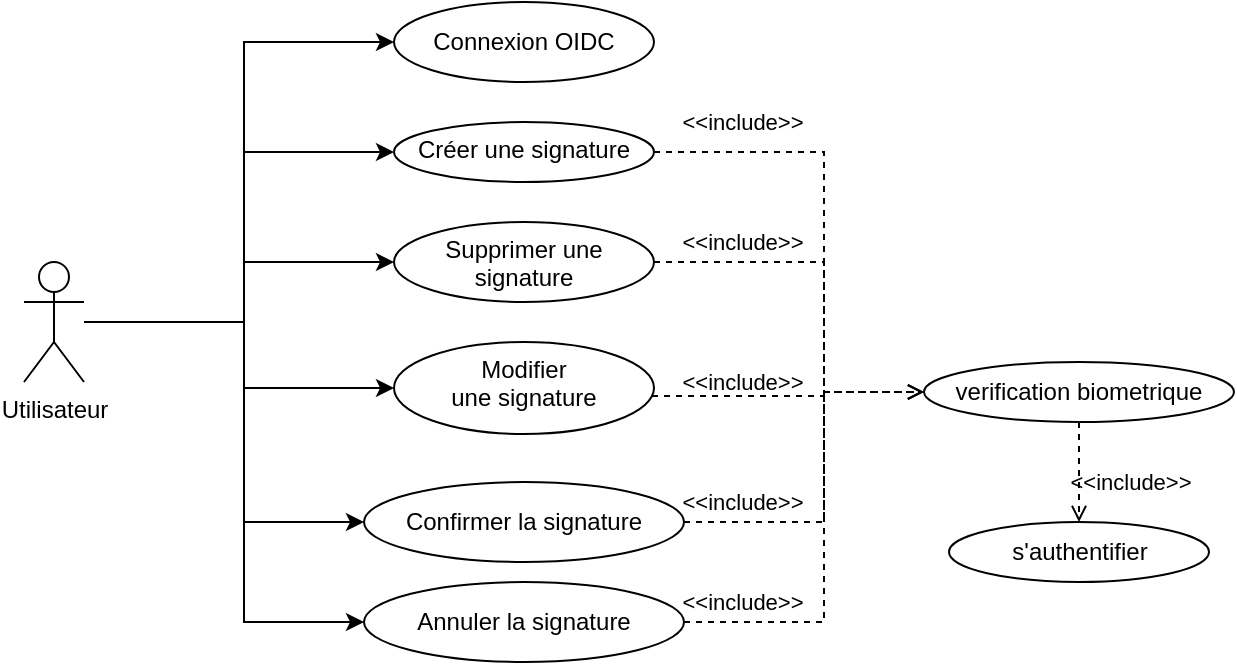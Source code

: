 <mxfile>
    <diagram id="hBYfkIDJyAZiBYt0TRTX" name="Page-1">
        <mxGraphModel dx="280" dy="179" grid="1" gridSize="10" guides="1" tooltips="1" connect="1" arrows="1" fold="1" page="1" pageScale="1" pageWidth="850" pageHeight="1100" math="0" shadow="0">
            <root>
                <mxCell id="0"/>
                <mxCell id="1" parent="0"/>
                <mxCell id="11" style="edgeStyle=orthogonalEdgeStyle;html=1;entryX=0;entryY=0.5;entryDx=0;entryDy=0;rounded=0;" parent="1" source="2" target="3" edge="1">
                    <mxGeometry relative="1" as="geometry">
                        <Array as="points">
                            <mxPoint x="170" y="300"/>
                            <mxPoint x="170" y="160"/>
                        </Array>
                    </mxGeometry>
                </mxCell>
                <mxCell id="12" style="edgeStyle=orthogonalEdgeStyle;html=1;entryX=0;entryY=0.5;entryDx=0;entryDy=0;rounded=0;" parent="1" source="2" target="5" edge="1">
                    <mxGeometry relative="1" as="geometry">
                        <Array as="points">
                            <mxPoint x="170" y="300"/>
                            <mxPoint x="170" y="215"/>
                        </Array>
                    </mxGeometry>
                </mxCell>
                <mxCell id="13" style="edgeStyle=orthogonalEdgeStyle;html=1;entryX=0;entryY=0.5;entryDx=0;entryDy=0;rounded=0;" parent="1" source="2" target="7" edge="1">
                    <mxGeometry relative="1" as="geometry">
                        <Array as="points">
                            <mxPoint x="170" y="300"/>
                            <mxPoint x="170" y="270"/>
                        </Array>
                    </mxGeometry>
                </mxCell>
                <mxCell id="14" style="edgeStyle=orthogonalEdgeStyle;html=1;entryX=0;entryY=0.5;entryDx=0;entryDy=0;rounded=0;" parent="1" source="2" target="8" edge="1">
                    <mxGeometry relative="1" as="geometry">
                        <Array as="points">
                            <mxPoint x="170" y="300"/>
                            <mxPoint x="170" y="333"/>
                        </Array>
                    </mxGeometry>
                </mxCell>
                <mxCell id="15" style="edgeStyle=orthogonalEdgeStyle;html=1;entryX=0;entryY=0.5;entryDx=0;entryDy=0;rounded=0;" parent="1" source="2" target="9" edge="1">
                    <mxGeometry relative="1" as="geometry">
                        <Array as="points">
                            <mxPoint x="170" y="300"/>
                            <mxPoint x="170" y="400"/>
                        </Array>
                    </mxGeometry>
                </mxCell>
                <mxCell id="16" style="edgeStyle=orthogonalEdgeStyle;html=1;entryX=0;entryY=0.5;entryDx=0;entryDy=0;rounded=0;" parent="1" source="2" target="10" edge="1">
                    <mxGeometry relative="1" as="geometry">
                        <Array as="points">
                            <mxPoint x="170" y="300"/>
                            <mxPoint x="170" y="450"/>
                        </Array>
                    </mxGeometry>
                </mxCell>
                <mxCell id="2" value="Utilisateur" style="shape=umlActor;verticalLabelPosition=bottom;verticalAlign=top;html=1;outlineConnect=0;" parent="1" vertex="1">
                    <mxGeometry x="60" y="270" width="30" height="60" as="geometry"/>
                </mxCell>
                <mxCell id="3" value="Connexion OIDC" style="ellipse;whiteSpace=wrap;html=1;" parent="1" vertex="1">
                    <mxGeometry x="245" y="140" width="130" height="40" as="geometry"/>
                </mxCell>
                <mxCell id="27" style="edgeStyle=orthogonalEdgeStyle;rounded=0;html=1;entryX=0;entryY=0.5;entryDx=0;entryDy=0;dashed=1;endArrow=open;endFill=0;" parent="1" source="5" target="18" edge="1">
                    <mxGeometry relative="1" as="geometry">
                        <Array as="points">
                            <mxPoint x="460" y="215"/>
                            <mxPoint x="460" y="335"/>
                        </Array>
                    </mxGeometry>
                </mxCell>
                <mxCell id="5" value="Créer une signature" style="ellipse;whiteSpace=wrap;html=1;verticalAlign=top;" parent="1" vertex="1">
                    <mxGeometry x="245" y="200" width="130" height="30" as="geometry"/>
                </mxCell>
                <mxCell id="19" style="edgeStyle=orthogonalEdgeStyle;rounded=0;html=1;entryX=0;entryY=0.5;entryDx=0;entryDy=0;dashed=1;endArrow=open;endFill=0;" parent="1" source="7" target="18" edge="1">
                    <mxGeometry relative="1" as="geometry">
                        <Array as="points">
                            <mxPoint x="460" y="270"/>
                            <mxPoint x="460" y="335"/>
                        </Array>
                    </mxGeometry>
                </mxCell>
                <mxCell id="23" value="&amp;lt;&amp;lt;include&amp;gt;&amp;gt;" style="edgeLabel;html=1;align=center;verticalAlign=middle;resizable=0;points=[];" parent="19" vertex="1" connectable="0">
                    <mxGeometry x="-0.555" relative="1" as="geometry">
                        <mxPoint x="-1" y="-10" as="offset"/>
                    </mxGeometry>
                </mxCell>
                <mxCell id="24" value="&amp;lt;&amp;lt;include&amp;gt;&amp;gt;" style="edgeLabel;html=1;align=center;verticalAlign=middle;resizable=0;points=[];" parent="19" vertex="1" connectable="0">
                    <mxGeometry x="-0.555" relative="1" as="geometry">
                        <mxPoint x="-1" y="60" as="offset"/>
                    </mxGeometry>
                </mxCell>
                <mxCell id="25" value="&amp;lt;&amp;lt;include&amp;gt;&amp;gt;" style="edgeLabel;html=1;align=center;verticalAlign=middle;resizable=0;points=[];" parent="19" vertex="1" connectable="0">
                    <mxGeometry x="-0.555" relative="1" as="geometry">
                        <mxPoint x="-1" y="120" as="offset"/>
                    </mxGeometry>
                </mxCell>
                <mxCell id="26" value="&amp;lt;&amp;lt;include&amp;gt;&amp;gt;" style="edgeLabel;html=1;align=center;verticalAlign=middle;resizable=0;points=[];" parent="19" vertex="1" connectable="0">
                    <mxGeometry x="-0.555" relative="1" as="geometry">
                        <mxPoint x="-1" y="170" as="offset"/>
                    </mxGeometry>
                </mxCell>
                <mxCell id="28" value="&amp;lt;&amp;lt;include&amp;gt;&amp;gt;" style="edgeLabel;html=1;align=center;verticalAlign=middle;resizable=0;points=[];" parent="19" vertex="1" connectable="0">
                    <mxGeometry x="-0.555" relative="1" as="geometry">
                        <mxPoint x="-1" y="-70" as="offset"/>
                    </mxGeometry>
                </mxCell>
                <mxCell id="31" value="&amp;lt;&amp;lt;include&amp;gt;&amp;gt;" style="edgeLabel;html=1;align=center;verticalAlign=middle;resizable=0;points=[];" parent="19" vertex="1" connectable="0">
                    <mxGeometry x="-0.555" relative="1" as="geometry">
                        <mxPoint x="193" y="110" as="offset"/>
                    </mxGeometry>
                </mxCell>
                <mxCell id="7" value="Supprimer une signature" style="ellipse;whiteSpace=wrap;html=1;verticalAlign=top;" parent="1" vertex="1">
                    <mxGeometry x="245" y="250" width="130" height="40" as="geometry"/>
                </mxCell>
                <mxCell id="20" style="edgeStyle=orthogonalEdgeStyle;rounded=0;html=1;dashed=1;endArrow=none;endFill=0;" parent="1" source="8" edge="1">
                    <mxGeometry relative="1" as="geometry">
                        <Array as="points">
                            <mxPoint x="460" y="337"/>
                            <mxPoint x="460" y="335"/>
                        </Array>
                        <mxPoint x="460" y="337" as="targetPoint"/>
                    </mxGeometry>
                </mxCell>
                <mxCell id="8" value="Modifier&lt;br&gt;une signature" style="ellipse;whiteSpace=wrap;html=1;verticalAlign=top;" parent="1" vertex="1">
                    <mxGeometry x="245" y="310" width="130" height="46" as="geometry"/>
                </mxCell>
                <mxCell id="21" style="edgeStyle=orthogonalEdgeStyle;rounded=0;html=1;dashed=1;endArrow=none;endFill=0;" parent="1" source="9" edge="1">
                    <mxGeometry relative="1" as="geometry">
                        <Array as="points">
                            <mxPoint x="460" y="400"/>
                            <mxPoint x="460" y="335"/>
                        </Array>
                        <mxPoint x="460" y="335" as="targetPoint"/>
                    </mxGeometry>
                </mxCell>
                <mxCell id="9" value="&lt;div&gt;Confirmer la signature&lt;/div&gt;" style="ellipse;whiteSpace=wrap;html=1;" parent="1" vertex="1">
                    <mxGeometry x="230" y="380" width="160" height="40" as="geometry"/>
                </mxCell>
                <mxCell id="22" style="edgeStyle=orthogonalEdgeStyle;rounded=0;html=1;dashed=1;endArrow=none;endFill=0;" parent="1" source="10" edge="1">
                    <mxGeometry relative="1" as="geometry">
                        <Array as="points">
                            <mxPoint x="460" y="450"/>
                            <mxPoint x="460" y="335"/>
                        </Array>
                        <mxPoint x="460" y="335" as="targetPoint"/>
                    </mxGeometry>
                </mxCell>
                <mxCell id="10" value="&lt;div&gt;Annuler la signature&lt;/div&gt;" style="ellipse;whiteSpace=wrap;html=1;" parent="1" vertex="1">
                    <mxGeometry x="230" y="430" width="160" height="40" as="geometry"/>
                </mxCell>
                <mxCell id="30" style="edgeStyle=orthogonalEdgeStyle;rounded=0;html=1;dashed=1;endArrow=open;endFill=0;" parent="1" source="18" target="29" edge="1">
                    <mxGeometry relative="1" as="geometry"/>
                </mxCell>
                <mxCell id="18" value="verification biometrique" style="ellipse;whiteSpace=wrap;html=1;" parent="1" vertex="1">
                    <mxGeometry x="510" y="320" width="155" height="30" as="geometry"/>
                </mxCell>
                <mxCell id="29" value="s'authentifier" style="ellipse;whiteSpace=wrap;html=1;" parent="1" vertex="1">
                    <mxGeometry x="522.5" y="400" width="130" height="30" as="geometry"/>
                </mxCell>
            </root>
        </mxGraphModel>
    </diagram>
</mxfile>